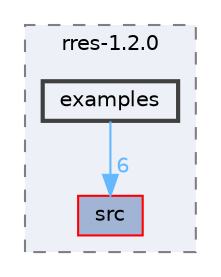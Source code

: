 digraph "techstorm/lib/rres-1.2.0/rres-1.2.0/examples"
{
 // LATEX_PDF_SIZE
  bgcolor="transparent";
  edge [fontname=Helvetica,fontsize=10,labelfontname=Helvetica,labelfontsize=10];
  node [fontname=Helvetica,fontsize=10,shape=box,height=0.2,width=0.4];
  compound=true
  subgraph clusterdir_63f1d5203cf255d86d2500401ae86146 {
    graph [ bgcolor="#edf0f7", pencolor="grey50", label="rres-1.2.0", fontname=Helvetica,fontsize=10 style="filled,dashed", URL="dir_63f1d5203cf255d86d2500401ae86146.html",tooltip=""]
  dir_1e0b10cabc7b853a5df61de2196db099 [label="src", fillcolor="#a2b4d6", color="red", style="filled", URL="dir_1e0b10cabc7b853a5df61de2196db099.html",tooltip=""];
  dir_9e8425e8c80071821d93d9dfc8882701 [label="examples", fillcolor="#edf0f7", color="grey25", style="filled,bold", URL="dir_9e8425e8c80071821d93d9dfc8882701.html",tooltip=""];
  }
  dir_9e8425e8c80071821d93d9dfc8882701->dir_1e0b10cabc7b853a5df61de2196db099 [headlabel="6", labeldistance=1.5 headhref="dir_000044_000123.html" href="dir_000044_000123.html" color="steelblue1" fontcolor="steelblue1"];
}
